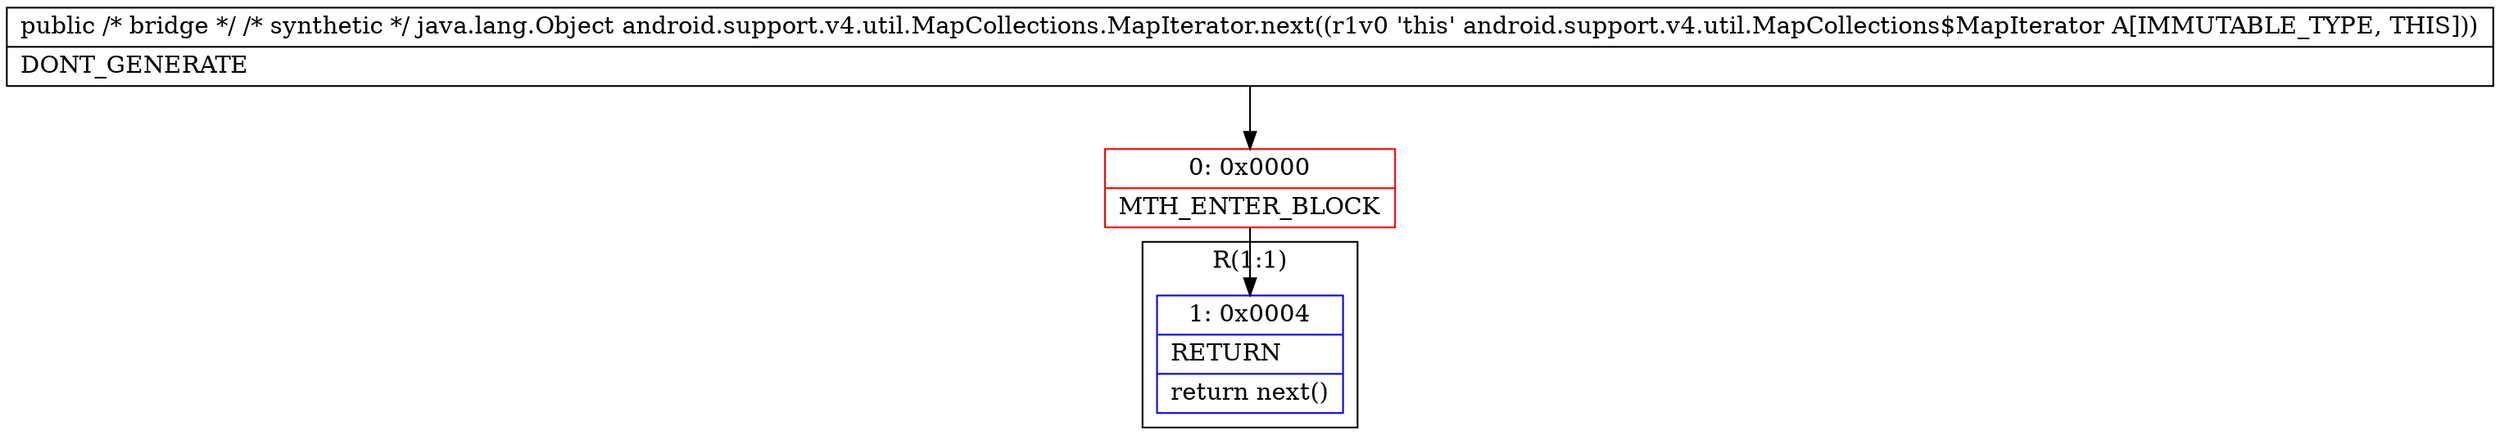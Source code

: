 digraph "CFG forandroid.support.v4.util.MapCollections.MapIterator.next()Ljava\/lang\/Object;" {
subgraph cluster_Region_1497442813 {
label = "R(1:1)";
node [shape=record,color=blue];
Node_1 [shape=record,label="{1\:\ 0x0004|RETURN\l|return next()\l}"];
}
Node_0 [shape=record,color=red,label="{0\:\ 0x0000|MTH_ENTER_BLOCK\l}"];
MethodNode[shape=record,label="{public \/* bridge *\/ \/* synthetic *\/ java.lang.Object android.support.v4.util.MapCollections.MapIterator.next((r1v0 'this' android.support.v4.util.MapCollections$MapIterator A[IMMUTABLE_TYPE, THIS]))  | DONT_GENERATE\l}"];
MethodNode -> Node_0;
Node_0 -> Node_1;
}

